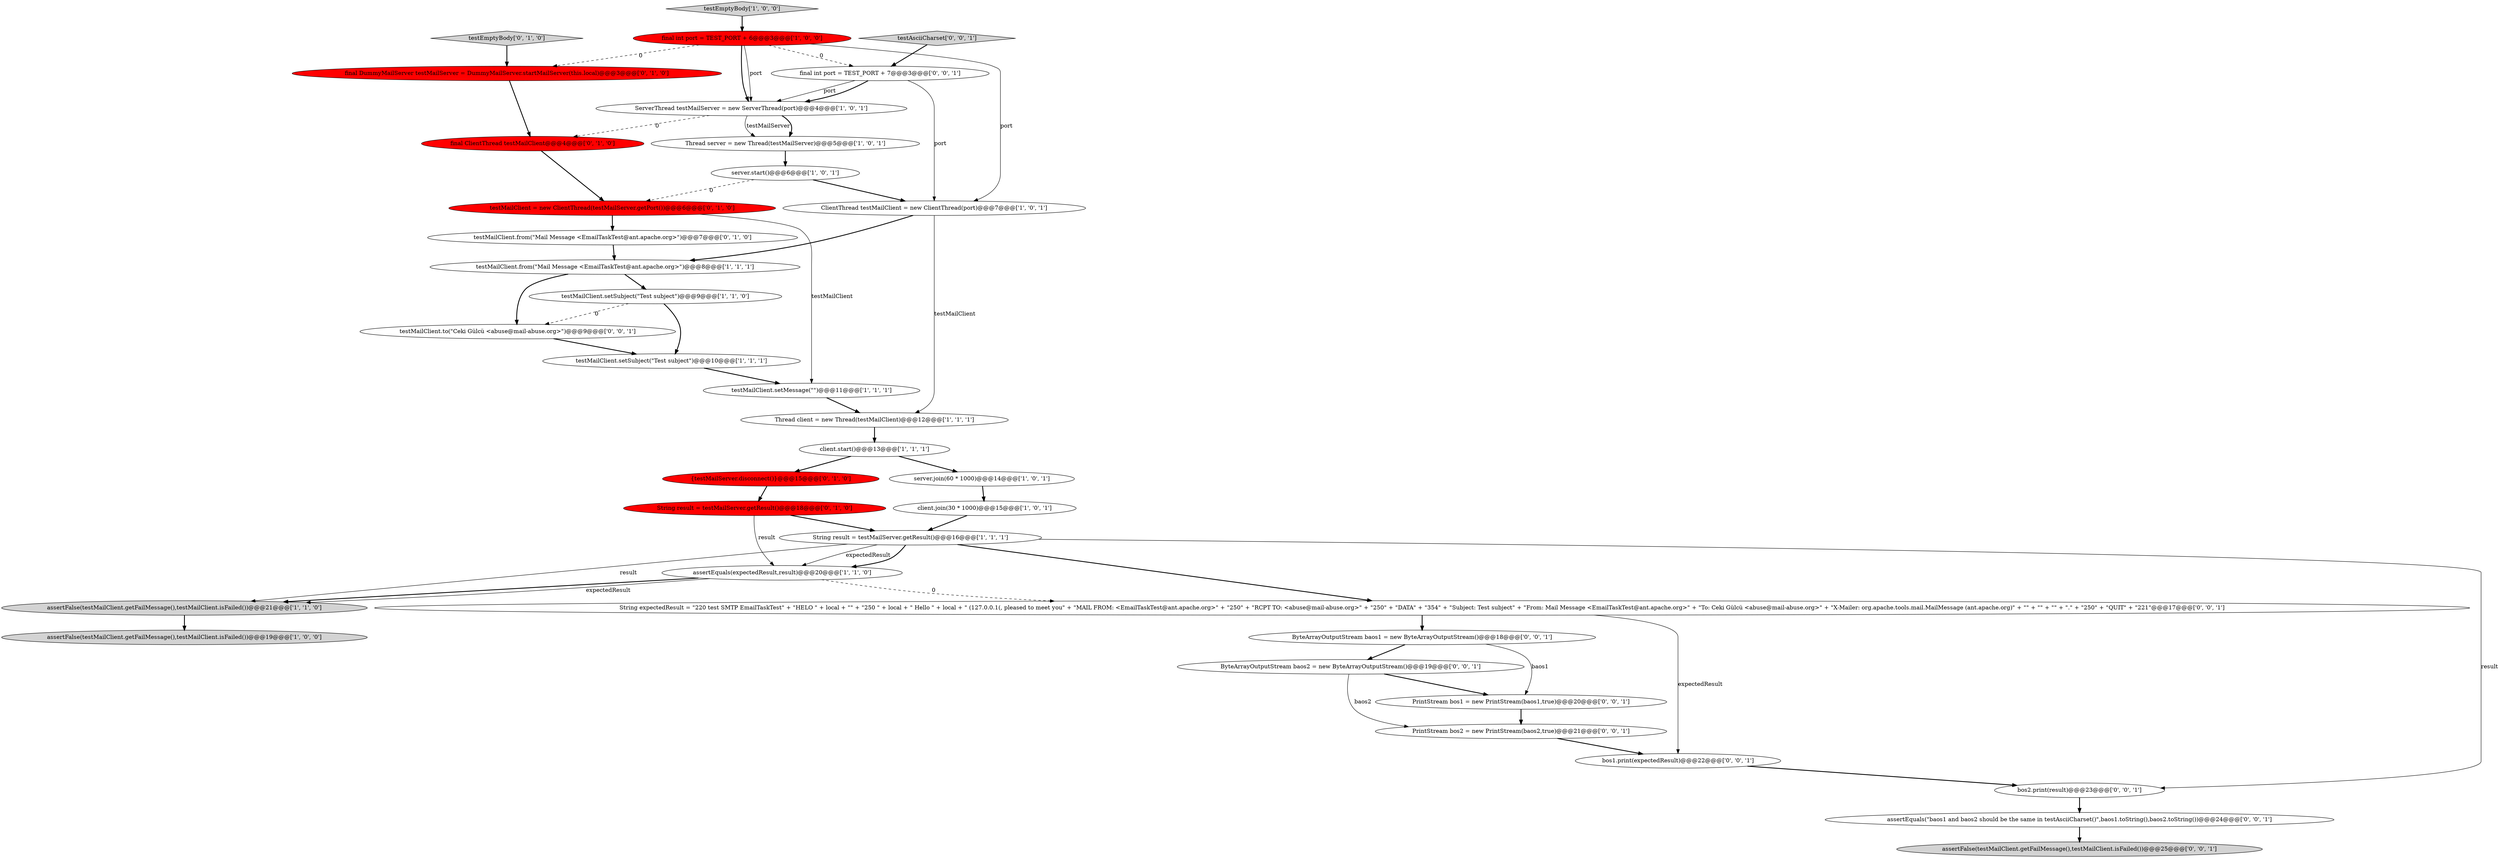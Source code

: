 digraph {
29 [style = filled, label = "final int port = TEST_PORT + 7@@@3@@@['0', '0', '1']", fillcolor = white, shape = ellipse image = "AAA0AAABBB3BBB"];
2 [style = filled, label = "testMailClient.setMessage(\"\")@@@11@@@['1', '1', '1']", fillcolor = white, shape = ellipse image = "AAA0AAABBB1BBB"];
10 [style = filled, label = "assertFalse(testMailClient.getFailMessage(),testMailClient.isFailed())@@@19@@@['1', '0', '0']", fillcolor = lightgray, shape = ellipse image = "AAA0AAABBB1BBB"];
27 [style = filled, label = "ByteArrayOutputStream baos1 = new ByteArrayOutputStream()@@@18@@@['0', '0', '1']", fillcolor = white, shape = ellipse image = "AAA0AAABBB3BBB"];
5 [style = filled, label = "final int port = TEST_PORT + 6@@@3@@@['1', '0', '0']", fillcolor = red, shape = ellipse image = "AAA1AAABBB1BBB"];
15 [style = filled, label = "server.start()@@@6@@@['1', '0', '1']", fillcolor = white, shape = ellipse image = "AAA0AAABBB1BBB"];
22 [style = filled, label = "String result = testMailServer.getResult()@@@18@@@['0', '1', '0']", fillcolor = red, shape = ellipse image = "AAA1AAABBB2BBB"];
17 [style = filled, label = "testEmptyBody['1', '0', '0']", fillcolor = lightgray, shape = diamond image = "AAA0AAABBB1BBB"];
24 [style = filled, label = "testMailClient.from(\"Mail Message <EmailTaskTest@ant.apache.org>\")@@@7@@@['0', '1', '0']", fillcolor = white, shape = ellipse image = "AAA0AAABBB2BBB"];
23 [style = filled, label = "final ClientThread testMailClient@@@4@@@['0', '1', '0']", fillcolor = red, shape = ellipse image = "AAA1AAABBB2BBB"];
8 [style = filled, label = "ClientThread testMailClient = new ClientThread(port)@@@7@@@['1', '0', '1']", fillcolor = white, shape = ellipse image = "AAA0AAABBB1BBB"];
1 [style = filled, label = "testMailClient.setSubject(\"Test subject\")@@@10@@@['1', '1', '1']", fillcolor = white, shape = ellipse image = "AAA0AAABBB1BBB"];
31 [style = filled, label = "PrintStream bos1 = new PrintStream(baos1,true)@@@20@@@['0', '0', '1']", fillcolor = white, shape = ellipse image = "AAA0AAABBB3BBB"];
16 [style = filled, label = "client.join(30 * 1000)@@@15@@@['1', '0', '1']", fillcolor = white, shape = ellipse image = "AAA0AAABBB1BBB"];
7 [style = filled, label = "ServerThread testMailServer = new ServerThread(port)@@@4@@@['1', '0', '1']", fillcolor = white, shape = ellipse image = "AAA0AAABBB1BBB"];
14 [style = filled, label = "client.start()@@@13@@@['1', '1', '1']", fillcolor = white, shape = ellipse image = "AAA0AAABBB1BBB"];
12 [style = filled, label = "assertEquals(expectedResult,result)@@@20@@@['1', '1', '0']", fillcolor = white, shape = ellipse image = "AAA0AAABBB1BBB"];
34 [style = filled, label = "assertEquals(\"baos1 and baos2 should be the same in testAsciiCharset()\",baos1.toString(),baos2.toString())@@@24@@@['0', '0', '1']", fillcolor = white, shape = ellipse image = "AAA0AAABBB3BBB"];
20 [style = filled, label = "final DummyMailServer testMailServer = DummyMailServer.startMailServer(this.local)@@@3@@@['0', '1', '0']", fillcolor = red, shape = ellipse image = "AAA1AAABBB2BBB"];
35 [style = filled, label = "assertFalse(testMailClient.getFailMessage(),testMailClient.isFailed())@@@25@@@['0', '0', '1']", fillcolor = lightgray, shape = ellipse image = "AAA0AAABBB3BBB"];
21 [style = filled, label = "{testMailServer.disconnect()}@@@15@@@['0', '1', '0']", fillcolor = red, shape = ellipse image = "AAA1AAABBB2BBB"];
11 [style = filled, label = "server.join(60 * 1000)@@@14@@@['1', '0', '1']", fillcolor = white, shape = ellipse image = "AAA0AAABBB1BBB"];
30 [style = filled, label = "String expectedResult = \"220 test SMTP EmailTaskTest\" + \"HELO \" + local + \"\" + \"250 \" + local + \" Hello \" + local + \" (127.0.0.1(, pleased to meet you\" + \"MAIL FROM: <EmailTaskTest@ant.apache.org>\" + \"250\" + \"RCPT TO: <abuse@mail-abuse.org>\" + \"250\" + \"DATA\" + \"354\" + \"Subject: Test subject\" + \"From: Mail Message <EmailTaskTest@ant.apache.org>\" + \"To: Ceki Gülcü <abuse@mail-abuse.org>\" + \"X-Mailer: org.apache.tools.mail.MailMessage (ant.apache.org)\" + \"\" + \"\" + \"\" + \".\" + \"250\" + \"QUIT\" + \"221\"@@@17@@@['0', '0', '1']", fillcolor = white, shape = ellipse image = "AAA0AAABBB3BBB"];
28 [style = filled, label = "testMailClient.to(\"Ceki Gülcü <abuse@mail-abuse.org>\")@@@9@@@['0', '0', '1']", fillcolor = white, shape = ellipse image = "AAA0AAABBB3BBB"];
18 [style = filled, label = "testMailClient = new ClientThread(testMailServer.getPort())@@@6@@@['0', '1', '0']", fillcolor = red, shape = ellipse image = "AAA1AAABBB2BBB"];
36 [style = filled, label = "testAsciiCharset['0', '0', '1']", fillcolor = lightgray, shape = diamond image = "AAA0AAABBB3BBB"];
13 [style = filled, label = "assertFalse(testMailClient.getFailMessage(),testMailClient.isFailed())@@@21@@@['1', '1', '0']", fillcolor = lightgray, shape = ellipse image = "AAA0AAABBB1BBB"];
25 [style = filled, label = "bos1.print(expectedResult)@@@22@@@['0', '0', '1']", fillcolor = white, shape = ellipse image = "AAA0AAABBB3BBB"];
4 [style = filled, label = "Thread client = new Thread(testMailClient)@@@12@@@['1', '1', '1']", fillcolor = white, shape = ellipse image = "AAA0AAABBB1BBB"];
19 [style = filled, label = "testEmptyBody['0', '1', '0']", fillcolor = lightgray, shape = diamond image = "AAA0AAABBB2BBB"];
6 [style = filled, label = "Thread server = new Thread(testMailServer)@@@5@@@['1', '0', '1']", fillcolor = white, shape = ellipse image = "AAA0AAABBB1BBB"];
26 [style = filled, label = "ByteArrayOutputStream baos2 = new ByteArrayOutputStream()@@@19@@@['0', '0', '1']", fillcolor = white, shape = ellipse image = "AAA0AAABBB3BBB"];
32 [style = filled, label = "bos2.print(result)@@@23@@@['0', '0', '1']", fillcolor = white, shape = ellipse image = "AAA0AAABBB3BBB"];
33 [style = filled, label = "PrintStream bos2 = new PrintStream(baos2,true)@@@21@@@['0', '0', '1']", fillcolor = white, shape = ellipse image = "AAA0AAABBB3BBB"];
0 [style = filled, label = "testMailClient.setSubject(\"Test subject\")@@@9@@@['1', '1', '0']", fillcolor = white, shape = ellipse image = "AAA0AAABBB1BBB"];
3 [style = filled, label = "testMailClient.from(\"Mail Message <EmailTaskTest@ant.apache.org>\")@@@8@@@['1', '1', '1']", fillcolor = white, shape = ellipse image = "AAA0AAABBB1BBB"];
9 [style = filled, label = "String result = testMailServer.getResult()@@@16@@@['1', '1', '1']", fillcolor = white, shape = ellipse image = "AAA0AAABBB1BBB"];
11->16 [style = bold, label=""];
13->10 [style = bold, label=""];
17->5 [style = bold, label=""];
4->14 [style = bold, label=""];
18->24 [style = bold, label=""];
7->23 [style = dashed, label="0"];
18->2 [style = solid, label="testMailClient"];
9->12 [style = solid, label="expectedResult"];
30->25 [style = solid, label="expectedResult"];
26->33 [style = solid, label="baos2"];
36->29 [style = bold, label=""];
9->13 [style = solid, label="result"];
19->20 [style = bold, label=""];
22->9 [style = bold, label=""];
8->3 [style = bold, label=""];
30->27 [style = bold, label=""];
15->18 [style = dashed, label="0"];
25->32 [style = bold, label=""];
29->7 [style = solid, label="port"];
9->30 [style = bold, label=""];
28->1 [style = bold, label=""];
32->34 [style = bold, label=""];
5->29 [style = dashed, label="0"];
12->30 [style = dashed, label="0"];
0->28 [style = dashed, label="0"];
2->4 [style = bold, label=""];
3->0 [style = bold, label=""];
6->15 [style = bold, label=""];
5->20 [style = dashed, label="0"];
12->13 [style = bold, label=""];
3->28 [style = bold, label=""];
26->31 [style = bold, label=""];
12->13 [style = solid, label="expectedResult"];
20->23 [style = bold, label=""];
7->6 [style = solid, label="testMailServer"];
8->4 [style = solid, label="testMailClient"];
33->25 [style = bold, label=""];
21->22 [style = bold, label=""];
0->1 [style = bold, label=""];
31->33 [style = bold, label=""];
29->8 [style = solid, label="port"];
7->6 [style = bold, label=""];
22->12 [style = solid, label="result"];
27->31 [style = solid, label="baos1"];
5->8 [style = solid, label="port"];
29->7 [style = bold, label=""];
5->7 [style = bold, label=""];
1->2 [style = bold, label=""];
9->32 [style = solid, label="result"];
5->7 [style = solid, label="port"];
9->12 [style = bold, label=""];
14->21 [style = bold, label=""];
34->35 [style = bold, label=""];
14->11 [style = bold, label=""];
24->3 [style = bold, label=""];
15->8 [style = bold, label=""];
16->9 [style = bold, label=""];
23->18 [style = bold, label=""];
27->26 [style = bold, label=""];
}
